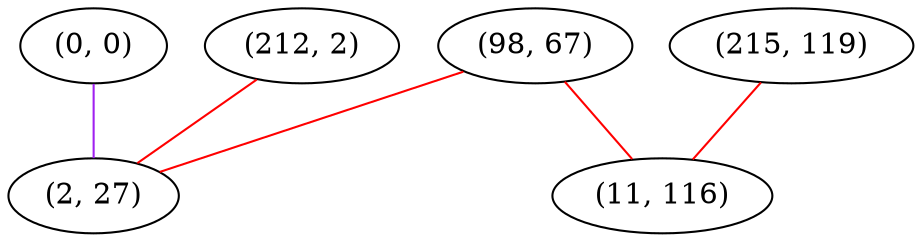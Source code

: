 graph "" {
"(0, 0)";
"(212, 2)";
"(215, 119)";
"(98, 67)";
"(11, 116)";
"(2, 27)";
"(0, 0)" -- "(2, 27)"  [color=purple, key=0, weight=4];
"(212, 2)" -- "(2, 27)"  [color=red, key=0, weight=1];
"(215, 119)" -- "(11, 116)"  [color=red, key=0, weight=1];
"(98, 67)" -- "(11, 116)"  [color=red, key=0, weight=1];
"(98, 67)" -- "(2, 27)"  [color=red, key=0, weight=1];
}
